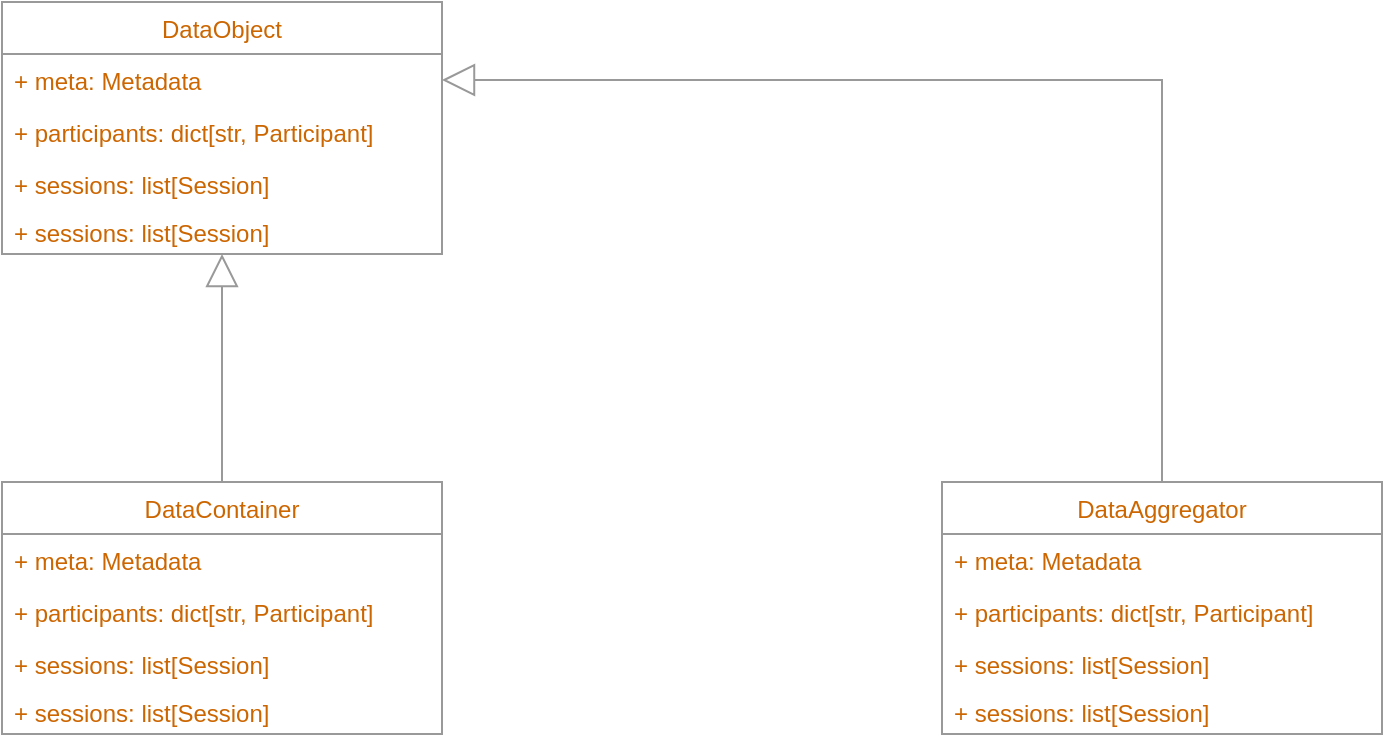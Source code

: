 <mxfile version="24.7.17">
  <diagram name="Page-1" id="aY_rg5XHomv6vqqLddOV">
    <mxGraphModel dx="1434" dy="838" grid="1" gridSize="10" guides="1" tooltips="1" connect="1" arrows="1" fold="1" page="1" pageScale="1" pageWidth="1169" pageHeight="827" math="0" shadow="0">
      <root>
        <mxCell id="0" />
        <mxCell id="1" parent="0" />
        <mxCell id="EM2CB-ThnirYC3_ZTbwj-1" value="DataObject" style="swimlane;fontStyle=0;childLayout=stackLayout;horizontal=1;startSize=26;fillColor=none;horizontalStack=0;resizeParent=1;resizeParentMax=0;resizeLast=0;collapsible=1;marginBottom=0;labelBorderColor=none;fontColor=#CC6600;strokeColor=#999999;" vertex="1" parent="1">
          <mxGeometry x="240" y="40" width="220" height="126" as="geometry" />
        </mxCell>
        <mxCell id="EM2CB-ThnirYC3_ZTbwj-2" value="+ meta: Metadata" style="text;strokeColor=none;fillColor=none;align=left;verticalAlign=top;spacingLeft=4;spacingRight=4;overflow=hidden;rotatable=0;points=[[0,0.5],[1,0.5]];portConstraint=eastwest;labelBorderColor=none;fontColor=#CC6600;" vertex="1" parent="EM2CB-ThnirYC3_ZTbwj-1">
          <mxGeometry y="26" width="220" height="26" as="geometry" />
        </mxCell>
        <mxCell id="EM2CB-ThnirYC3_ZTbwj-3" value="+ participants: dict[str, Participant]" style="text;strokeColor=none;fillColor=none;align=left;verticalAlign=top;spacingLeft=4;spacingRight=4;overflow=hidden;rotatable=0;points=[[0,0.5],[1,0.5]];portConstraint=eastwest;labelBorderColor=none;fontColor=#CC6600;" vertex="1" parent="EM2CB-ThnirYC3_ZTbwj-1">
          <mxGeometry y="52" width="220" height="26" as="geometry" />
        </mxCell>
        <mxCell id="EM2CB-ThnirYC3_ZTbwj-18" value="+ sessions: list[Session]" style="text;strokeColor=none;fillColor=none;align=left;verticalAlign=top;spacingLeft=4;spacingRight=4;overflow=hidden;rotatable=0;points=[[0,0.5],[1,0.5]];portConstraint=eastwest;labelBorderColor=none;fontColor=#CC6600;" vertex="1" parent="EM2CB-ThnirYC3_ZTbwj-1">
          <mxGeometry y="78" width="220" height="24" as="geometry" />
        </mxCell>
        <mxCell id="EM2CB-ThnirYC3_ZTbwj-4" value="+ sessions: list[Session]" style="text;strokeColor=none;fillColor=none;align=left;verticalAlign=top;spacingLeft=4;spacingRight=4;overflow=hidden;rotatable=0;points=[[0,0.5],[1,0.5]];portConstraint=eastwest;labelBorderColor=none;fontColor=#CC6600;" vertex="1" parent="EM2CB-ThnirYC3_ZTbwj-1">
          <mxGeometry y="102" width="220" height="24" as="geometry" />
        </mxCell>
        <mxCell id="EM2CB-ThnirYC3_ZTbwj-11" value="" style="endArrow=none;html=1;endSize=12;startArrow=block;startSize=14;startFill=0;edgeStyle=orthogonalEdgeStyle;rounded=0;fontColor=#CC6600;entryX=0.5;entryY=0;entryDx=0;entryDy=0;strokeColor=#999999;endFill=0;" edge="1" parent="1" source="EM2CB-ThnirYC3_ZTbwj-1" target="EM2CB-ThnirYC3_ZTbwj-24">
          <mxGeometry relative="1" as="geometry">
            <mxPoint x="340" y="150" as="sourcePoint" />
            <mxPoint x="350" y="270" as="targetPoint" />
          </mxGeometry>
        </mxCell>
        <mxCell id="EM2CB-ThnirYC3_ZTbwj-13" value="" style="endArrow=none;html=1;endSize=12;startArrow=block;startSize=14;startFill=0;edgeStyle=orthogonalEdgeStyle;rounded=0;fontColor=#CC6600;strokeColor=#999999;exitX=1;exitY=0.5;exitDx=0;exitDy=0;endFill=0;entryX=0.5;entryY=0;entryDx=0;entryDy=0;" edge="1" parent="1" source="EM2CB-ThnirYC3_ZTbwj-2" target="EM2CB-ThnirYC3_ZTbwj-19">
          <mxGeometry relative="1" as="geometry">
            <mxPoint x="638" y="190" as="sourcePoint" />
            <mxPoint x="680" y="230" as="targetPoint" />
          </mxGeometry>
        </mxCell>
        <mxCell id="EM2CB-ThnirYC3_ZTbwj-19" value="DataAggregator" style="swimlane;fontStyle=0;childLayout=stackLayout;horizontal=1;startSize=26;fillColor=none;horizontalStack=0;resizeParent=1;resizeParentMax=0;resizeLast=0;collapsible=1;marginBottom=0;labelBorderColor=none;fontColor=#CC6600;strokeColor=#999999;" vertex="1" parent="1">
          <mxGeometry x="710" y="280" width="220" height="126" as="geometry" />
        </mxCell>
        <mxCell id="EM2CB-ThnirYC3_ZTbwj-20" value="+ meta: Metadata" style="text;strokeColor=none;fillColor=none;align=left;verticalAlign=top;spacingLeft=4;spacingRight=4;overflow=hidden;rotatable=0;points=[[0,0.5],[1,0.5]];portConstraint=eastwest;labelBorderColor=none;fontColor=#CC6600;" vertex="1" parent="EM2CB-ThnirYC3_ZTbwj-19">
          <mxGeometry y="26" width="220" height="26" as="geometry" />
        </mxCell>
        <mxCell id="EM2CB-ThnirYC3_ZTbwj-21" value="+ participants: dict[str, Participant]" style="text;strokeColor=none;fillColor=none;align=left;verticalAlign=top;spacingLeft=4;spacingRight=4;overflow=hidden;rotatable=0;points=[[0,0.5],[1,0.5]];portConstraint=eastwest;labelBorderColor=none;fontColor=#CC6600;" vertex="1" parent="EM2CB-ThnirYC3_ZTbwj-19">
          <mxGeometry y="52" width="220" height="26" as="geometry" />
        </mxCell>
        <mxCell id="EM2CB-ThnirYC3_ZTbwj-22" value="+ sessions: list[Session]" style="text;strokeColor=none;fillColor=none;align=left;verticalAlign=top;spacingLeft=4;spacingRight=4;overflow=hidden;rotatable=0;points=[[0,0.5],[1,0.5]];portConstraint=eastwest;labelBorderColor=none;fontColor=#CC6600;" vertex="1" parent="EM2CB-ThnirYC3_ZTbwj-19">
          <mxGeometry y="78" width="220" height="24" as="geometry" />
        </mxCell>
        <mxCell id="EM2CB-ThnirYC3_ZTbwj-23" value="+ sessions: list[Session]" style="text;strokeColor=none;fillColor=none;align=left;verticalAlign=top;spacingLeft=4;spacingRight=4;overflow=hidden;rotatable=0;points=[[0,0.5],[1,0.5]];portConstraint=eastwest;labelBorderColor=none;fontColor=#CC6600;" vertex="1" parent="EM2CB-ThnirYC3_ZTbwj-19">
          <mxGeometry y="102" width="220" height="24" as="geometry" />
        </mxCell>
        <mxCell id="EM2CB-ThnirYC3_ZTbwj-24" value="DataContainer" style="swimlane;fontStyle=0;childLayout=stackLayout;horizontal=1;startSize=26;fillColor=none;horizontalStack=0;resizeParent=1;resizeParentMax=0;resizeLast=0;collapsible=1;marginBottom=0;labelBorderColor=none;fontColor=#CC6600;strokeColor=#999999;" vertex="1" parent="1">
          <mxGeometry x="240" y="280" width="220" height="126" as="geometry" />
        </mxCell>
        <mxCell id="EM2CB-ThnirYC3_ZTbwj-25" value="+ meta: Metadata" style="text;strokeColor=none;fillColor=none;align=left;verticalAlign=top;spacingLeft=4;spacingRight=4;overflow=hidden;rotatable=0;points=[[0,0.5],[1,0.5]];portConstraint=eastwest;labelBorderColor=none;fontColor=#CC6600;" vertex="1" parent="EM2CB-ThnirYC3_ZTbwj-24">
          <mxGeometry y="26" width="220" height="26" as="geometry" />
        </mxCell>
        <mxCell id="EM2CB-ThnirYC3_ZTbwj-26" value="+ participants: dict[str, Participant]" style="text;strokeColor=none;fillColor=none;align=left;verticalAlign=top;spacingLeft=4;spacingRight=4;overflow=hidden;rotatable=0;points=[[0,0.5],[1,0.5]];portConstraint=eastwest;labelBorderColor=none;fontColor=#CC6600;" vertex="1" parent="EM2CB-ThnirYC3_ZTbwj-24">
          <mxGeometry y="52" width="220" height="26" as="geometry" />
        </mxCell>
        <mxCell id="EM2CB-ThnirYC3_ZTbwj-27" value="+ sessions: list[Session]" style="text;strokeColor=none;fillColor=none;align=left;verticalAlign=top;spacingLeft=4;spacingRight=4;overflow=hidden;rotatable=0;points=[[0,0.5],[1,0.5]];portConstraint=eastwest;labelBorderColor=none;fontColor=#CC6600;" vertex="1" parent="EM2CB-ThnirYC3_ZTbwj-24">
          <mxGeometry y="78" width="220" height="24" as="geometry" />
        </mxCell>
        <mxCell id="EM2CB-ThnirYC3_ZTbwj-28" value="+ sessions: list[Session]" style="text;strokeColor=none;fillColor=none;align=left;verticalAlign=top;spacingLeft=4;spacingRight=4;overflow=hidden;rotatable=0;points=[[0,0.5],[1,0.5]];portConstraint=eastwest;labelBorderColor=none;fontColor=#CC6600;" vertex="1" parent="EM2CB-ThnirYC3_ZTbwj-24">
          <mxGeometry y="102" width="220" height="24" as="geometry" />
        </mxCell>
      </root>
    </mxGraphModel>
  </diagram>
</mxfile>
